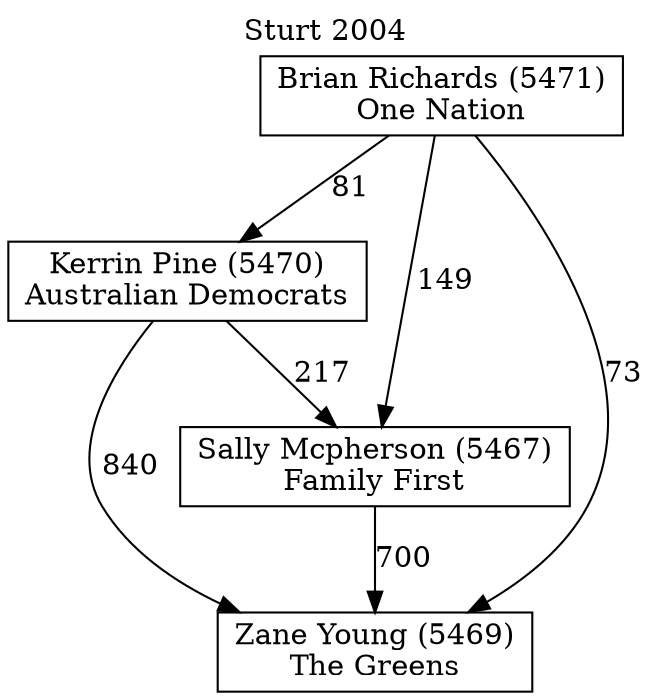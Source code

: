 // House preference flow
digraph "Zane Young (5469)_Sturt_2004" {
	graph [label="Sturt 2004" labelloc=t mclimit=10]
	node [shape=box]
	"Brian Richards (5471)" [label="Brian Richards (5471)
One Nation"]
	"Kerrin Pine (5470)" [label="Kerrin Pine (5470)
Australian Democrats"]
	"Sally Mcpherson (5467)" [label="Sally Mcpherson (5467)
Family First"]
	"Zane Young (5469)" [label="Zane Young (5469)
The Greens"]
	"Brian Richards (5471)" -> "Kerrin Pine (5470)" [label=81]
	"Brian Richards (5471)" -> "Sally Mcpherson (5467)" [label=149]
	"Brian Richards (5471)" -> "Zane Young (5469)" [label=73]
	"Kerrin Pine (5470)" -> "Sally Mcpherson (5467)" [label=217]
	"Kerrin Pine (5470)" -> "Zane Young (5469)" [label=840]
	"Sally Mcpherson (5467)" -> "Zane Young (5469)" [label=700]
}
